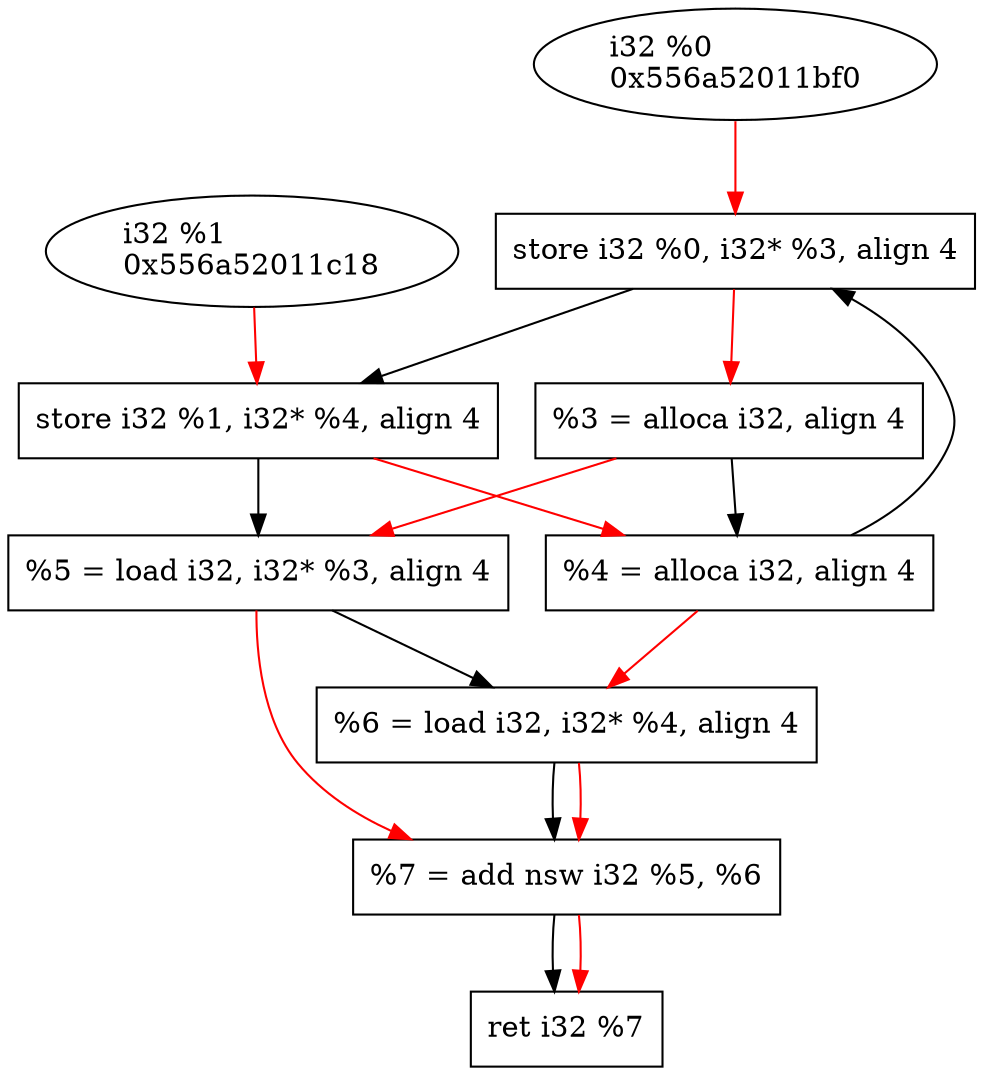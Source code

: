 digraph "DFG for'add' function" {
	Node0x556a52011bf0[shape=ellipse, label="i32 %0\l0x556a52011bf0"];
	Node0x556a520124c0[shape=record, label="  store i32 %0, i32* %3, align 4"];
	Node0x556a52011d30[shape=record, label="  %3 = alloca i32, align 4"];
	Node0x556a52011c18[shape=ellipse, label="i32 %1\l0x556a52011c18"];
	Node0x556a52012550[shape=record, label="  store i32 %1, i32* %4, align 4"];
	Node0x556a520123e0[shape=record, label="  %4 = alloca i32, align 4"];
	Node0x556a520125c0[shape=record, label="  %5 = load i32, i32* %3, align 4"];
	Node0x556a52012630[shape=record, label="  %6 = load i32, i32* %4, align 4"];
	Node0x556a520126c0[shape=record, label="  %7 = add nsw i32 %5, %6"];
	Node0x556a52012730[shape=record, label="  ret i32 %7"];
	Node0x556a52011d30 -> Node0x556a520123e0
	Node0x556a520123e0 -> Node0x556a520124c0
	Node0x556a520124c0 -> Node0x556a52012550
	Node0x556a52012550 -> Node0x556a520125c0
	Node0x556a520125c0 -> Node0x556a52012630
	Node0x556a52012630 -> Node0x556a520126c0
	Node0x556a520126c0 -> Node0x556a52012730
edge [color=red]
	Node0x556a52011bf0 -> Node0x556a520124c0
	Node0x556a520124c0 -> Node0x556a52011d30
	Node0x556a52011d30 -> Node0x556a520125c0
	Node0x556a520125c0 -> Node0x556a520126c0
	Node0x556a520126c0 -> Node0x556a52012730
	Node0x556a52011c18 -> Node0x556a52012550
	Node0x556a52012550 -> Node0x556a520123e0
	Node0x556a520123e0 -> Node0x556a52012630
	Node0x556a52012630 -> Node0x556a520126c0
}
